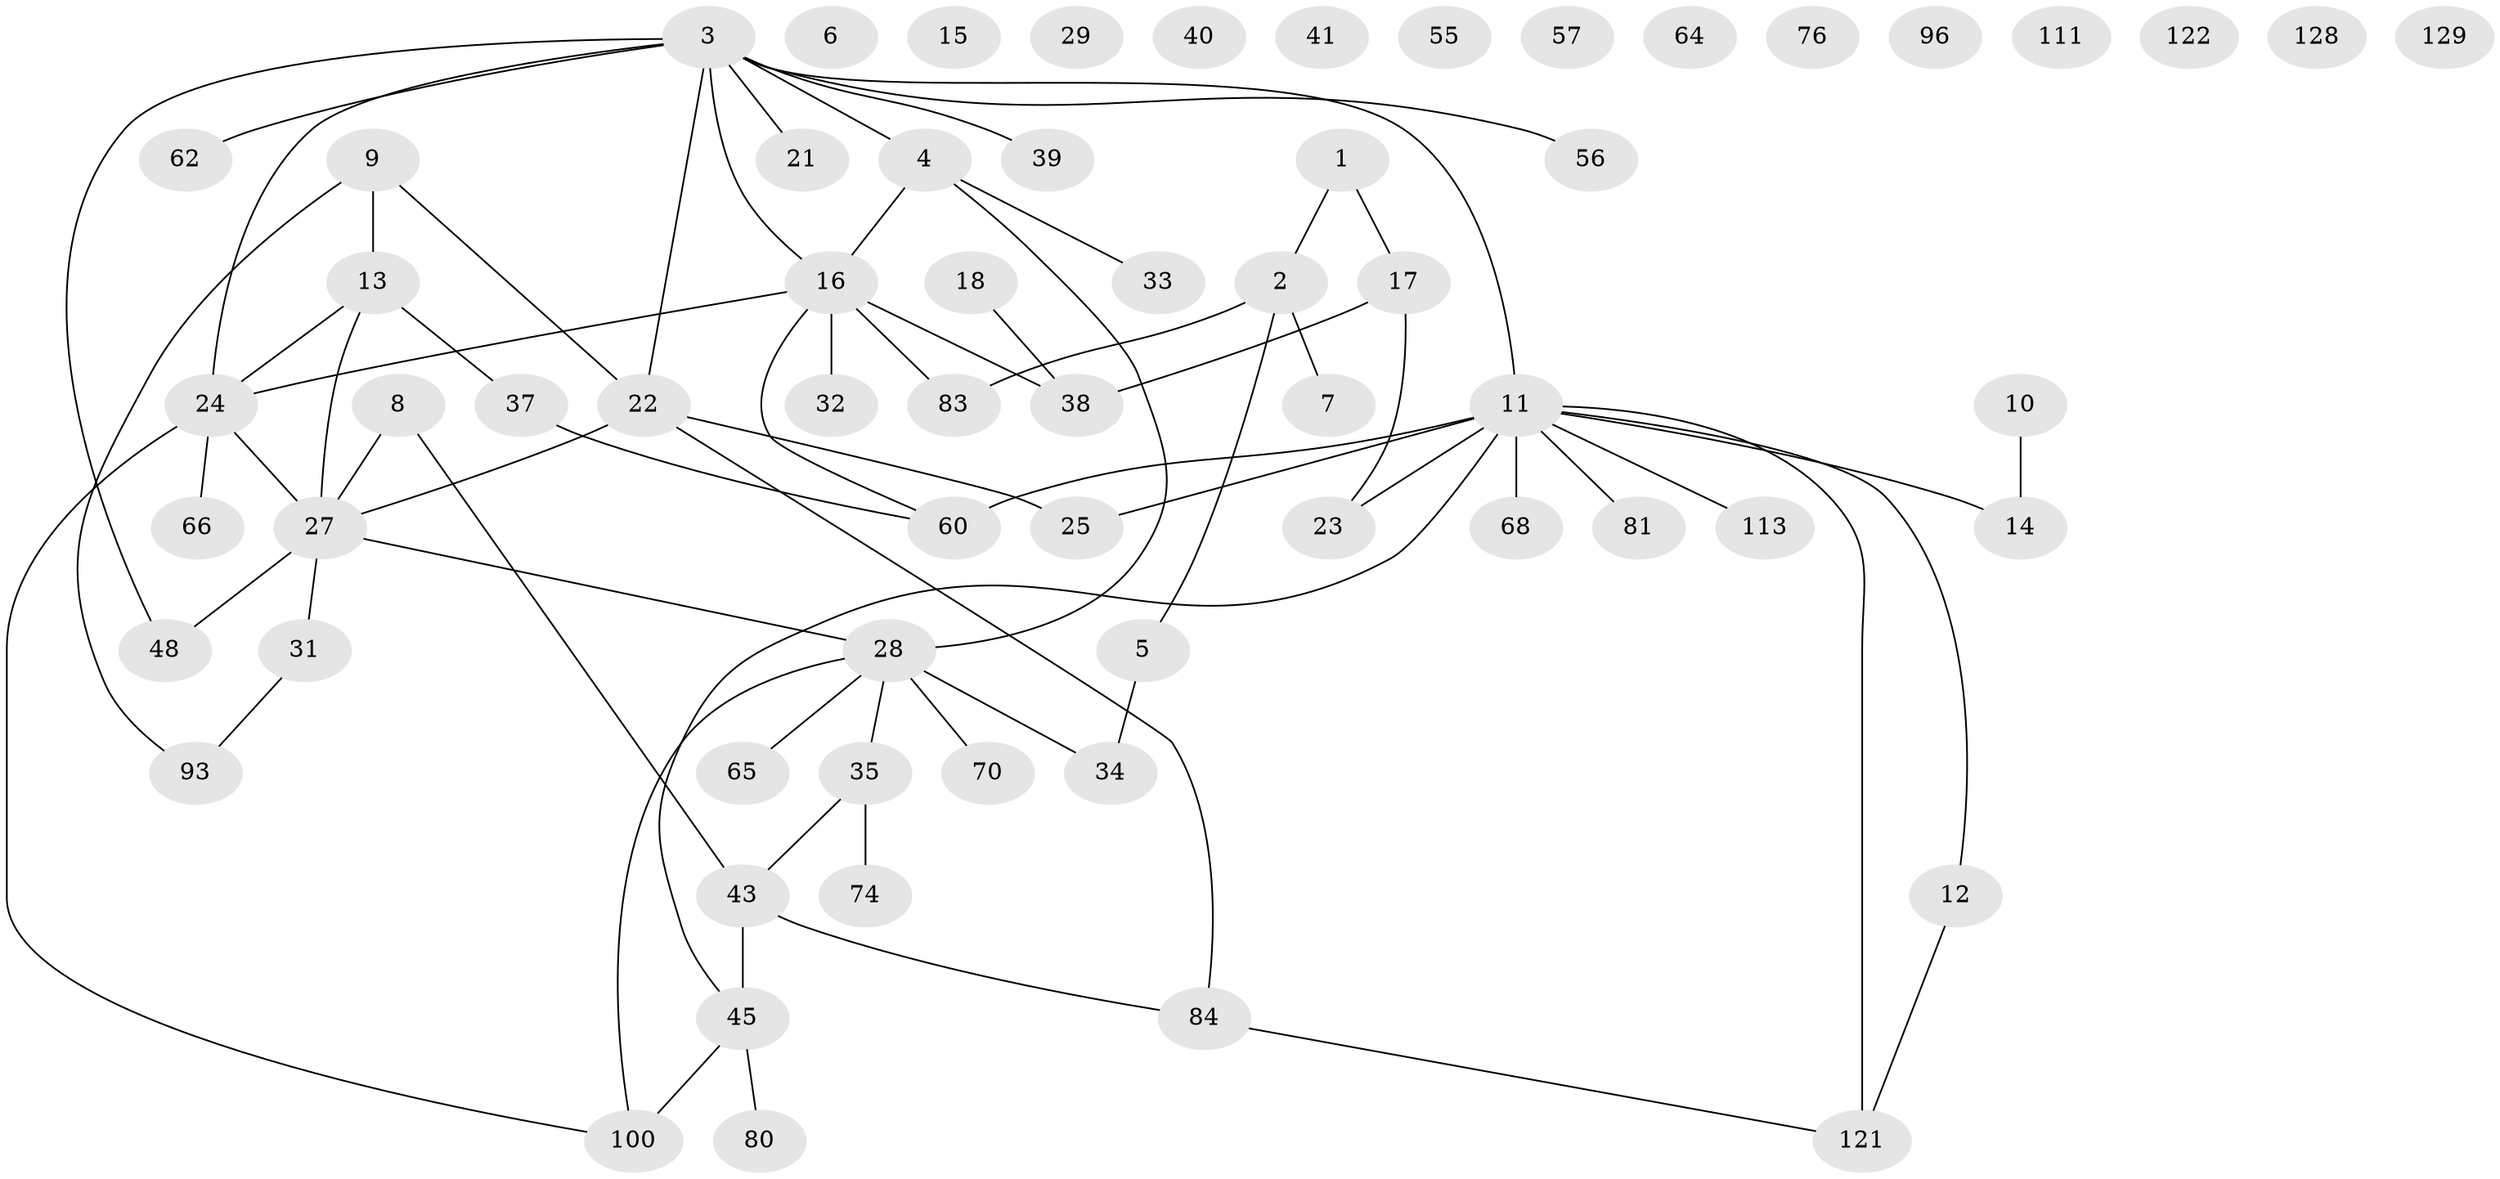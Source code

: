 // original degree distribution, {1: 0.2713178294573643, 2: 0.2248062015503876, 4: 0.09302325581395349, 3: 0.24031007751937986, 0: 0.10077519379844961, 6: 0.007751937984496124, 5: 0.06201550387596899}
// Generated by graph-tools (version 1.1) at 2025/13/03/09/25 04:13:09]
// undirected, 64 vertices, 70 edges
graph export_dot {
graph [start="1"]
  node [color=gray90,style=filled];
  1 [super="+26"];
  2 [super="+36"];
  3 [super="+19+97+54+95"];
  4 [super="+58+75"];
  5;
  6;
  7 [super="+73+86+77"];
  8 [super="+20"];
  9;
  10;
  11 [super="+52+91+49"];
  12 [super="+104"];
  13 [super="+30+88+69"];
  14 [super="+105"];
  15;
  16 [super="+42+71"];
  17 [super="+115"];
  18;
  21;
  22 [super="+112+85"];
  23;
  24 [super="+51"];
  25 [super="+117"];
  27 [super="+90"];
  28 [super="+109+99"];
  29;
  31 [super="+78"];
  32 [super="+110+98"];
  33 [super="+108"];
  34 [super="+61+82"];
  35 [super="+127"];
  37 [super="+46"];
  38 [super="+89"];
  39;
  40;
  41;
  43 [super="+59"];
  45 [super="+47"];
  48 [super="+50+63"];
  55;
  56;
  57 [super="+67"];
  60;
  62;
  64;
  65;
  66;
  68;
  70;
  74 [super="+94"];
  76;
  80;
  81;
  83 [super="+101"];
  84 [super="+124"];
  93;
  96;
  100;
  111;
  113;
  121 [super="+123"];
  122;
  128;
  129;
  1 -- 17;
  1 -- 2;
  2 -- 83 [weight=2];
  2 -- 5;
  2 -- 7;
  3 -- 4;
  3 -- 39;
  3 -- 24;
  3 -- 48 [weight=2];
  3 -- 21;
  3 -- 56;
  3 -- 62;
  3 -- 16;
  3 -- 22;
  3 -- 11;
  4 -- 33;
  4 -- 16;
  4 -- 28;
  5 -- 34;
  8 -- 43;
  8 -- 27;
  9 -- 93;
  9 -- 22;
  9 -- 13;
  10 -- 14;
  11 -- 14;
  11 -- 45;
  11 -- 81;
  11 -- 68;
  11 -- 12;
  11 -- 25;
  11 -- 113;
  11 -- 23;
  11 -- 121;
  11 -- 60;
  12 -- 121;
  13 -- 24;
  13 -- 37;
  13 -- 27;
  16 -- 60;
  16 -- 38;
  16 -- 83;
  16 -- 24;
  16 -- 32;
  17 -- 23;
  17 -- 38;
  18 -- 38;
  22 -- 84;
  22 -- 27;
  22 -- 25;
  24 -- 66;
  24 -- 100;
  24 -- 27;
  27 -- 48;
  27 -- 28;
  27 -- 31;
  28 -- 35;
  28 -- 65;
  28 -- 34 [weight=2];
  28 -- 100;
  28 -- 70;
  31 -- 93;
  35 -- 43;
  35 -- 74;
  37 -- 60;
  43 -- 45;
  43 -- 84;
  45 -- 80;
  45 -- 100;
  84 -- 121;
}
